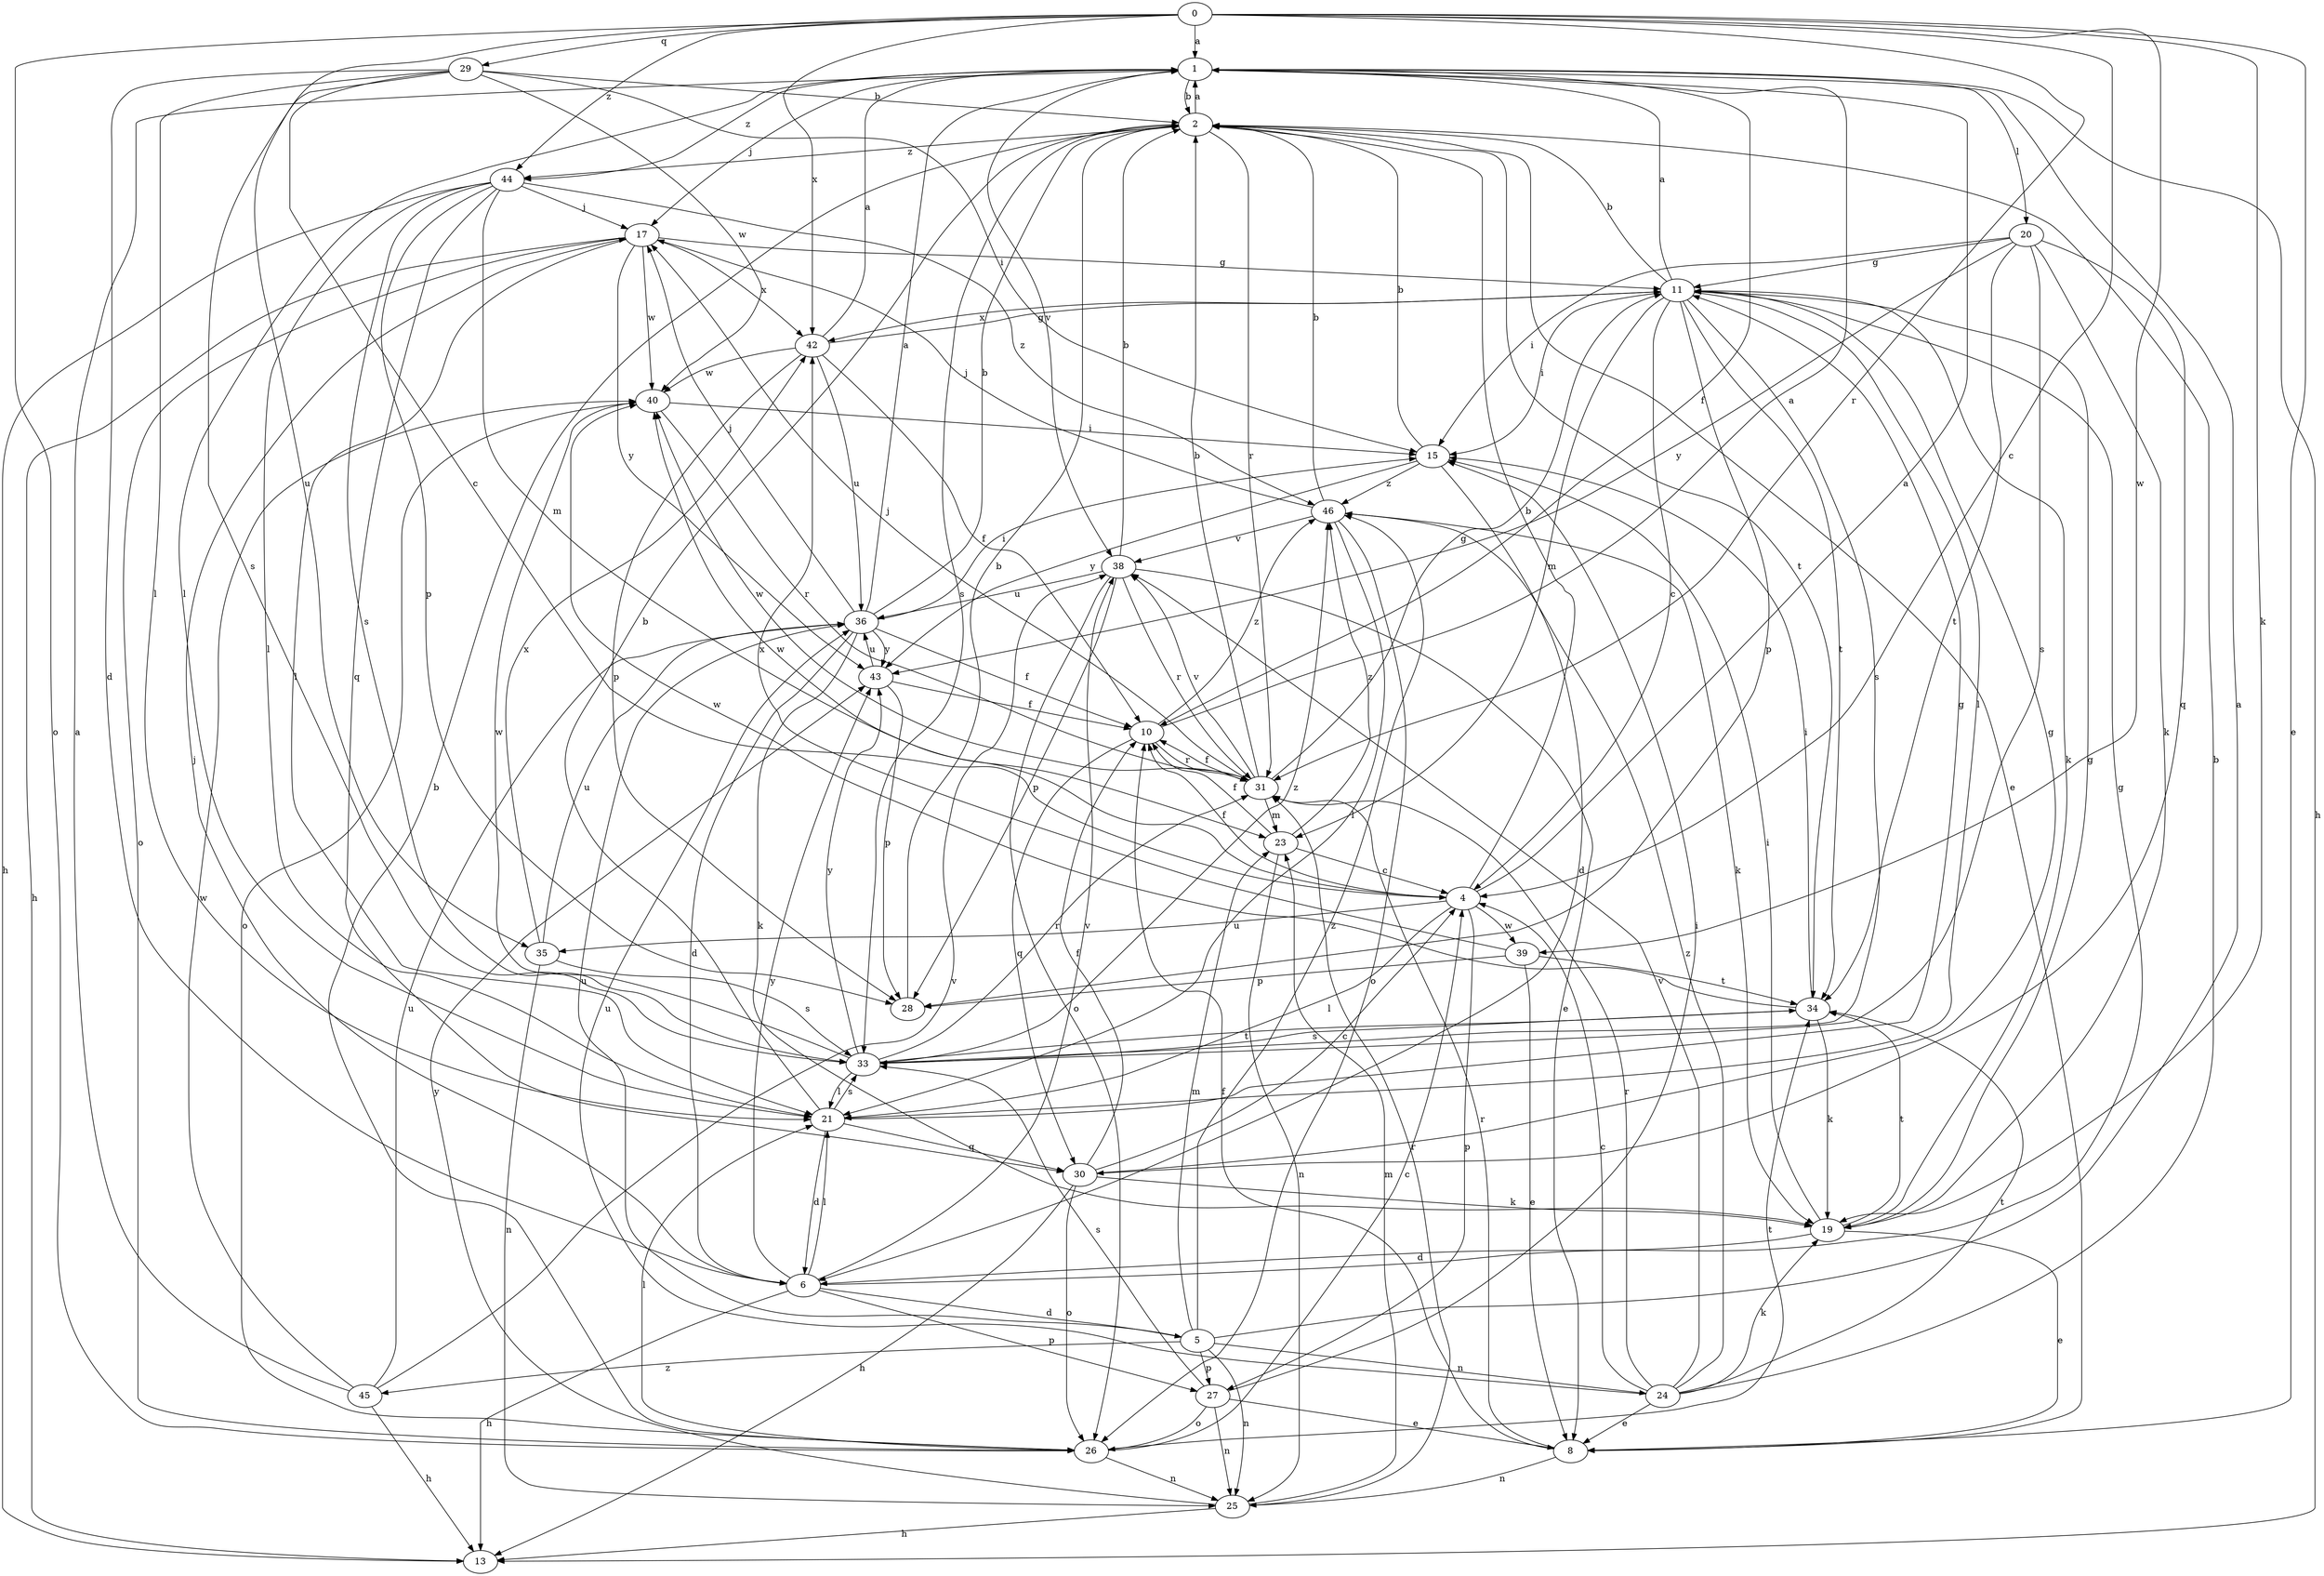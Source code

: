 strict digraph  {
0;
1;
2;
4;
5;
6;
8;
10;
11;
13;
15;
17;
19;
20;
21;
23;
24;
25;
26;
27;
28;
29;
30;
31;
33;
34;
35;
36;
38;
39;
40;
42;
43;
44;
45;
46;
0 -> 1  [label=a];
0 -> 4  [label=c];
0 -> 8  [label=e];
0 -> 19  [label=k];
0 -> 26  [label=o];
0 -> 29  [label=q];
0 -> 31  [label=r];
0 -> 35  [label=u];
0 -> 39  [label=w];
0 -> 42  [label=x];
0 -> 44  [label=z];
1 -> 2  [label=b];
1 -> 10  [label=f];
1 -> 13  [label=h];
1 -> 17  [label=j];
1 -> 20  [label=l];
1 -> 21  [label=l];
1 -> 38  [label=v];
1 -> 44  [label=z];
2 -> 1  [label=a];
2 -> 8  [label=e];
2 -> 31  [label=r];
2 -> 33  [label=s];
2 -> 34  [label=t];
2 -> 44  [label=z];
4 -> 1  [label=a];
4 -> 2  [label=b];
4 -> 10  [label=f];
4 -> 21  [label=l];
4 -> 27  [label=p];
4 -> 35  [label=u];
4 -> 39  [label=w];
4 -> 40  [label=w];
5 -> 1  [label=a];
5 -> 23  [label=m];
5 -> 24  [label=n];
5 -> 25  [label=n];
5 -> 27  [label=p];
5 -> 36  [label=u];
5 -> 45  [label=z];
5 -> 46  [label=z];
6 -> 5  [label=d];
6 -> 11  [label=g];
6 -> 13  [label=h];
6 -> 17  [label=j];
6 -> 21  [label=l];
6 -> 27  [label=p];
6 -> 38  [label=v];
6 -> 43  [label=y];
8 -> 10  [label=f];
8 -> 25  [label=n];
8 -> 31  [label=r];
10 -> 1  [label=a];
10 -> 30  [label=q];
10 -> 31  [label=r];
10 -> 46  [label=z];
11 -> 1  [label=a];
11 -> 2  [label=b];
11 -> 4  [label=c];
11 -> 15  [label=i];
11 -> 19  [label=k];
11 -> 21  [label=l];
11 -> 23  [label=m];
11 -> 28  [label=p];
11 -> 33  [label=s];
11 -> 34  [label=t];
11 -> 42  [label=x];
15 -> 2  [label=b];
15 -> 6  [label=d];
15 -> 43  [label=y];
15 -> 46  [label=z];
17 -> 11  [label=g];
17 -> 13  [label=h];
17 -> 21  [label=l];
17 -> 26  [label=o];
17 -> 40  [label=w];
17 -> 42  [label=x];
17 -> 43  [label=y];
19 -> 6  [label=d];
19 -> 8  [label=e];
19 -> 11  [label=g];
19 -> 15  [label=i];
19 -> 34  [label=t];
20 -> 11  [label=g];
20 -> 15  [label=i];
20 -> 19  [label=k];
20 -> 30  [label=q];
20 -> 33  [label=s];
20 -> 34  [label=t];
20 -> 43  [label=y];
21 -> 2  [label=b];
21 -> 6  [label=d];
21 -> 11  [label=g];
21 -> 30  [label=q];
21 -> 33  [label=s];
23 -> 4  [label=c];
23 -> 10  [label=f];
23 -> 25  [label=n];
23 -> 46  [label=z];
24 -> 2  [label=b];
24 -> 4  [label=c];
24 -> 8  [label=e];
24 -> 19  [label=k];
24 -> 31  [label=r];
24 -> 34  [label=t];
24 -> 36  [label=u];
24 -> 38  [label=v];
24 -> 46  [label=z];
25 -> 13  [label=h];
25 -> 23  [label=m];
25 -> 31  [label=r];
25 -> 43  [label=y];
26 -> 2  [label=b];
26 -> 4  [label=c];
26 -> 21  [label=l];
26 -> 25  [label=n];
26 -> 34  [label=t];
27 -> 8  [label=e];
27 -> 15  [label=i];
27 -> 25  [label=n];
27 -> 26  [label=o];
27 -> 33  [label=s];
28 -> 2  [label=b];
29 -> 2  [label=b];
29 -> 4  [label=c];
29 -> 6  [label=d];
29 -> 15  [label=i];
29 -> 21  [label=l];
29 -> 33  [label=s];
29 -> 40  [label=w];
30 -> 4  [label=c];
30 -> 10  [label=f];
30 -> 11  [label=g];
30 -> 13  [label=h];
30 -> 19  [label=k];
30 -> 26  [label=o];
31 -> 2  [label=b];
31 -> 10  [label=f];
31 -> 11  [label=g];
31 -> 17  [label=j];
31 -> 23  [label=m];
31 -> 38  [label=v];
31 -> 40  [label=w];
33 -> 21  [label=l];
33 -> 31  [label=r];
33 -> 34  [label=t];
33 -> 40  [label=w];
33 -> 43  [label=y];
33 -> 46  [label=z];
34 -> 15  [label=i];
34 -> 19  [label=k];
34 -> 33  [label=s];
34 -> 40  [label=w];
35 -> 25  [label=n];
35 -> 33  [label=s];
35 -> 36  [label=u];
35 -> 42  [label=x];
36 -> 1  [label=a];
36 -> 2  [label=b];
36 -> 6  [label=d];
36 -> 10  [label=f];
36 -> 15  [label=i];
36 -> 17  [label=j];
36 -> 19  [label=k];
36 -> 43  [label=y];
38 -> 2  [label=b];
38 -> 8  [label=e];
38 -> 26  [label=o];
38 -> 28  [label=p];
38 -> 31  [label=r];
38 -> 36  [label=u];
39 -> 8  [label=e];
39 -> 28  [label=p];
39 -> 34  [label=t];
39 -> 42  [label=x];
40 -> 15  [label=i];
40 -> 26  [label=o];
40 -> 31  [label=r];
42 -> 1  [label=a];
42 -> 10  [label=f];
42 -> 11  [label=g];
42 -> 28  [label=p];
42 -> 36  [label=u];
42 -> 40  [label=w];
43 -> 10  [label=f];
43 -> 28  [label=p];
43 -> 36  [label=u];
44 -> 13  [label=h];
44 -> 17  [label=j];
44 -> 21  [label=l];
44 -> 23  [label=m];
44 -> 28  [label=p];
44 -> 30  [label=q];
44 -> 33  [label=s];
44 -> 46  [label=z];
45 -> 1  [label=a];
45 -> 13  [label=h];
45 -> 36  [label=u];
45 -> 38  [label=v];
45 -> 40  [label=w];
46 -> 2  [label=b];
46 -> 17  [label=j];
46 -> 19  [label=k];
46 -> 21  [label=l];
46 -> 26  [label=o];
46 -> 38  [label=v];
}
